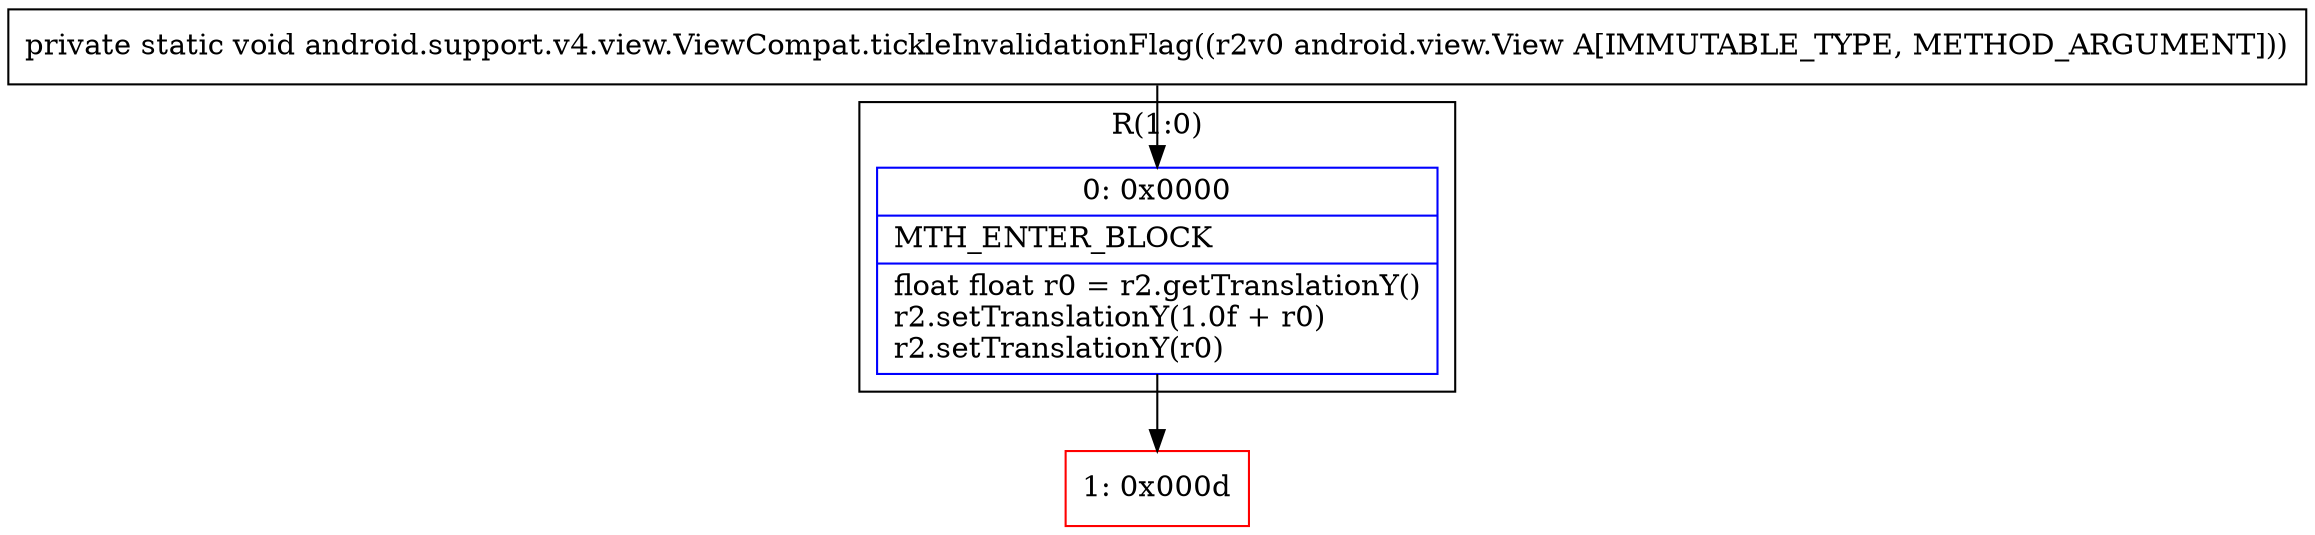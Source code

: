 digraph "CFG forandroid.support.v4.view.ViewCompat.tickleInvalidationFlag(Landroid\/view\/View;)V" {
subgraph cluster_Region_940207650 {
label = "R(1:0)";
node [shape=record,color=blue];
Node_0 [shape=record,label="{0\:\ 0x0000|MTH_ENTER_BLOCK\l|float float r0 = r2.getTranslationY()\lr2.setTranslationY(1.0f + r0)\lr2.setTranslationY(r0)\l}"];
}
Node_1 [shape=record,color=red,label="{1\:\ 0x000d}"];
MethodNode[shape=record,label="{private static void android.support.v4.view.ViewCompat.tickleInvalidationFlag((r2v0 android.view.View A[IMMUTABLE_TYPE, METHOD_ARGUMENT])) }"];
MethodNode -> Node_0;
Node_0 -> Node_1;
}

